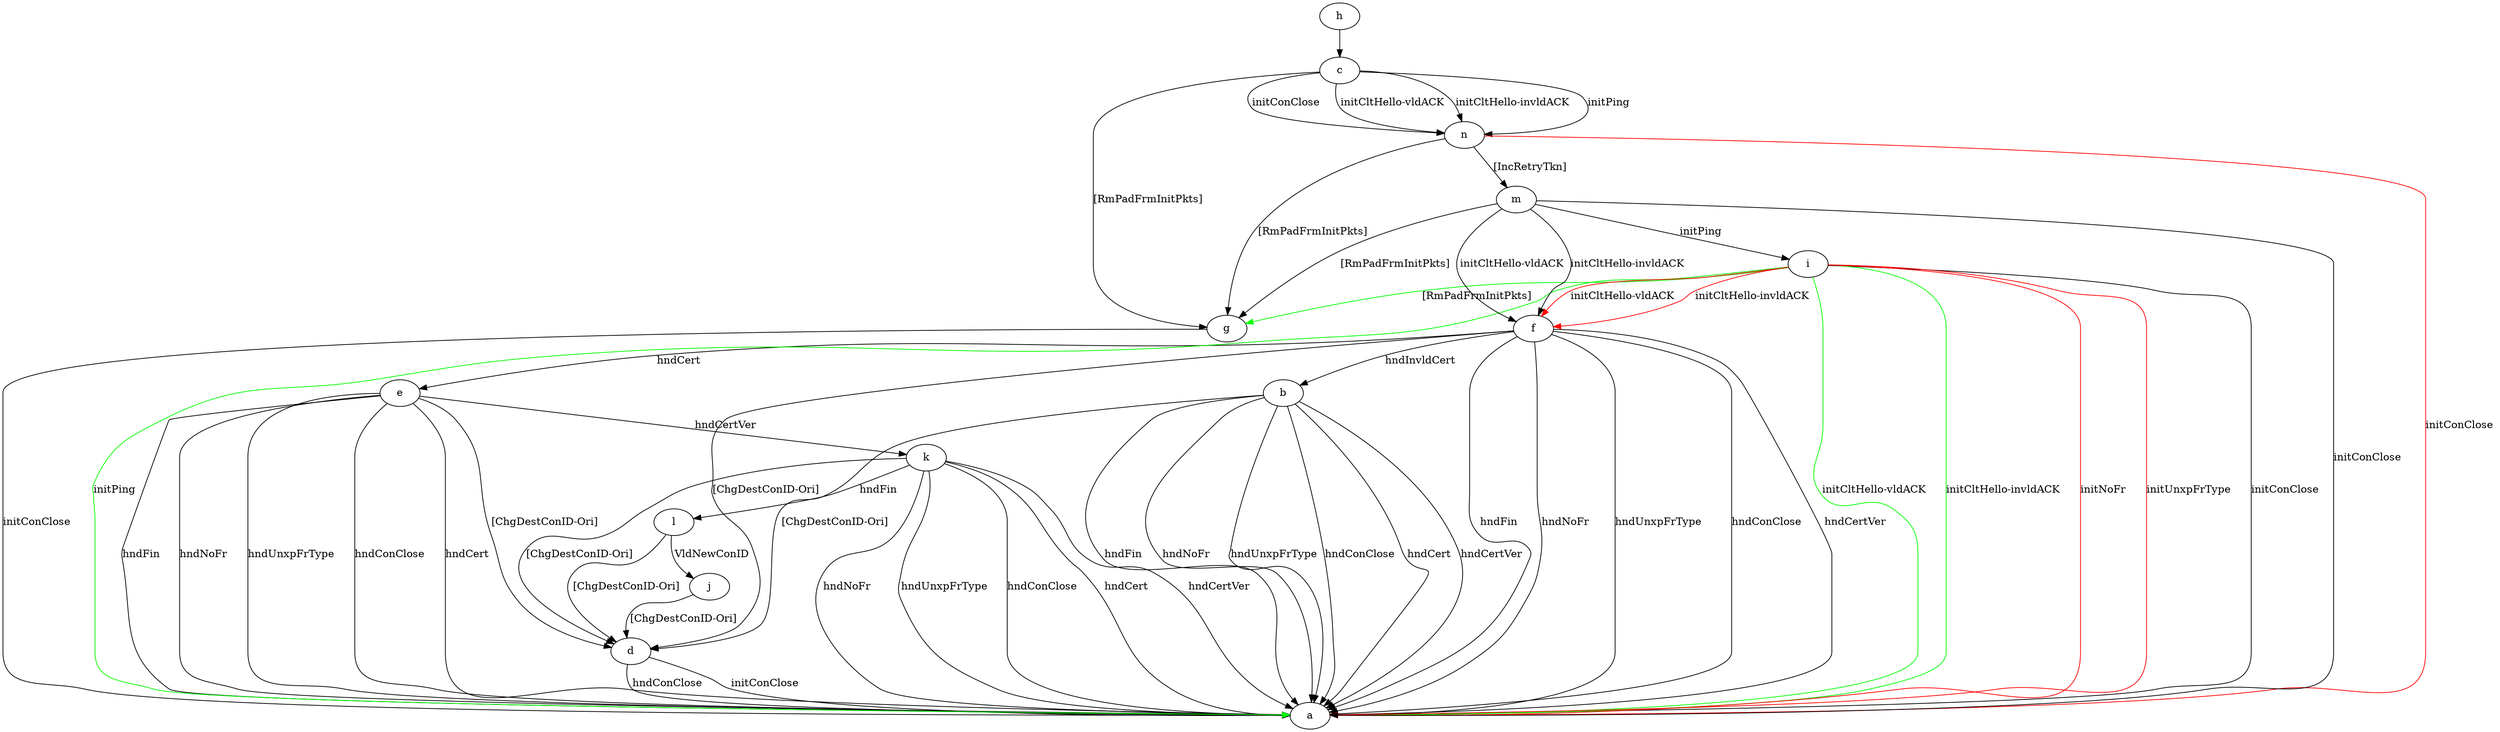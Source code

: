 digraph "" {
	b -> a	[key=0,
		label="hndFin "];
	b -> a	[key=1,
		label="hndNoFr "];
	b -> a	[key=2,
		label="hndUnxpFrType "];
	b -> a	[key=3,
		label="hndConClose "];
	b -> a	[key=4,
		label="hndCert "];
	b -> a	[key=5,
		label="hndCertVer "];
	b -> d	[key=0,
		label="[ChgDestConID-Ori] "];
	c -> g	[key=0,
		label="[RmPadFrmInitPkts] "];
	c -> n	[key=0,
		label="initPing "];
	c -> n	[key=1,
		label="initConClose "];
	c -> n	[key=2,
		label="initCltHello-vldACK "];
	c -> n	[key=3,
		label="initCltHello-invldACK "];
	d -> a	[key=0,
		label="initConClose "];
	d -> a	[key=1,
		label="hndConClose "];
	e -> a	[key=0,
		label="hndFin "];
	e -> a	[key=1,
		label="hndNoFr "];
	e -> a	[key=2,
		label="hndUnxpFrType "];
	e -> a	[key=3,
		label="hndConClose "];
	e -> a	[key=4,
		label="hndCert "];
	e -> d	[key=0,
		label="[ChgDestConID-Ori] "];
	e -> k	[key=0,
		label="hndCertVer "];
	f -> a	[key=0,
		label="hndFin "];
	f -> a	[key=1,
		label="hndNoFr "];
	f -> a	[key=2,
		label="hndUnxpFrType "];
	f -> a	[key=3,
		label="hndConClose "];
	f -> a	[key=4,
		label="hndCertVer "];
	f -> b	[key=0,
		label="hndInvldCert "];
	f -> d	[key=0,
		label="[ChgDestConID-Ori] "];
	f -> e	[key=0,
		label="hndCert "];
	g -> a	[key=0,
		label="initConClose "];
	h -> c	[key=0];
	i -> a	[key=0,
		label="initConClose "];
	i -> a	[key=1,
		color=green,
		label="initPing "];
	i -> a	[key=2,
		color=green,
		label="initCltHello-vldACK "];
	i -> a	[key=3,
		color=green,
		label="initCltHello-invldACK "];
	i -> a	[key=4,
		color=red,
		label="initNoFr "];
	i -> a	[key=5,
		color=red,
		label="initUnxpFrType "];
	i -> f	[key=0,
		color=red,
		label="initCltHello-vldACK "];
	i -> f	[key=1,
		color=red,
		label="initCltHello-invldACK "];
	i -> g	[key=0,
		color=green,
		label="[RmPadFrmInitPkts] "];
	j -> d	[key=0,
		label="[ChgDestConID-Ori] "];
	k -> a	[key=0,
		label="hndNoFr "];
	k -> a	[key=1,
		label="hndUnxpFrType "];
	k -> a	[key=2,
		label="hndConClose "];
	k -> a	[key=3,
		label="hndCert "];
	k -> a	[key=4,
		label="hndCertVer "];
	k -> d	[key=0,
		label="[ChgDestConID-Ori] "];
	k -> l	[key=0,
		label="hndFin "];
	l -> d	[key=0,
		label="[ChgDestConID-Ori] "];
	l -> j	[key=0,
		label="VldNewConID "];
	m -> a	[key=0,
		label="initConClose "];
	m -> f	[key=0,
		label="initCltHello-vldACK "];
	m -> f	[key=1,
		label="initCltHello-invldACK "];
	m -> g	[key=0,
		label="[RmPadFrmInitPkts] "];
	m -> i	[key=0,
		label="initPing "];
	n -> a	[key=0,
		color=red,
		label="initConClose "];
	n -> g	[key=0,
		label="[RmPadFrmInitPkts] "];
	n -> m	[key=0,
		label="[IncRetryTkn] "];
}
